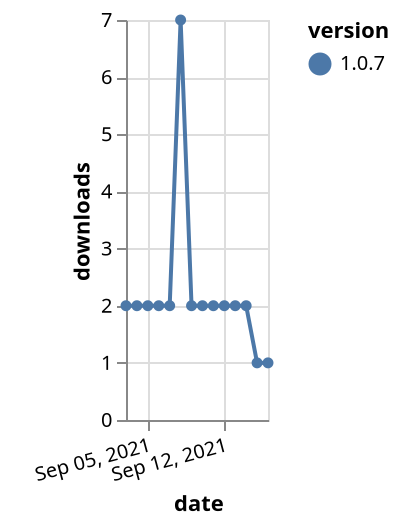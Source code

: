 {"$schema": "https://vega.github.io/schema/vega-lite/v5.json", "description": "A simple bar chart with embedded data.", "data": {"values": [{"date": "2021-09-03", "total": 2826, "delta": 2, "version": "1.0.7"}, {"date": "2021-09-04", "total": 2828, "delta": 2, "version": "1.0.7"}, {"date": "2021-09-05", "total": 2830, "delta": 2, "version": "1.0.7"}, {"date": "2021-09-06", "total": 2832, "delta": 2, "version": "1.0.7"}, {"date": "2021-09-07", "total": 2834, "delta": 2, "version": "1.0.7"}, {"date": "2021-09-08", "total": 2841, "delta": 7, "version": "1.0.7"}, {"date": "2021-09-09", "total": 2843, "delta": 2, "version": "1.0.7"}, {"date": "2021-09-10", "total": 2845, "delta": 2, "version": "1.0.7"}, {"date": "2021-09-11", "total": 2847, "delta": 2, "version": "1.0.7"}, {"date": "2021-09-12", "total": 2849, "delta": 2, "version": "1.0.7"}, {"date": "2021-09-13", "total": 2851, "delta": 2, "version": "1.0.7"}, {"date": "2021-09-14", "total": 2853, "delta": 2, "version": "1.0.7"}, {"date": "2021-09-15", "total": 2854, "delta": 1, "version": "1.0.7"}, {"date": "2021-09-16", "total": 2855, "delta": 1, "version": "1.0.7"}]}, "width": "container", "mark": {"type": "line", "point": {"filled": true}}, "encoding": {"x": {"field": "date", "type": "temporal", "timeUnit": "yearmonthdate", "title": "date", "axis": {"labelAngle": -15}}, "y": {"field": "delta", "type": "quantitative", "title": "downloads"}, "color": {"field": "version", "type": "nominal"}, "tooltip": {"field": "delta"}}}